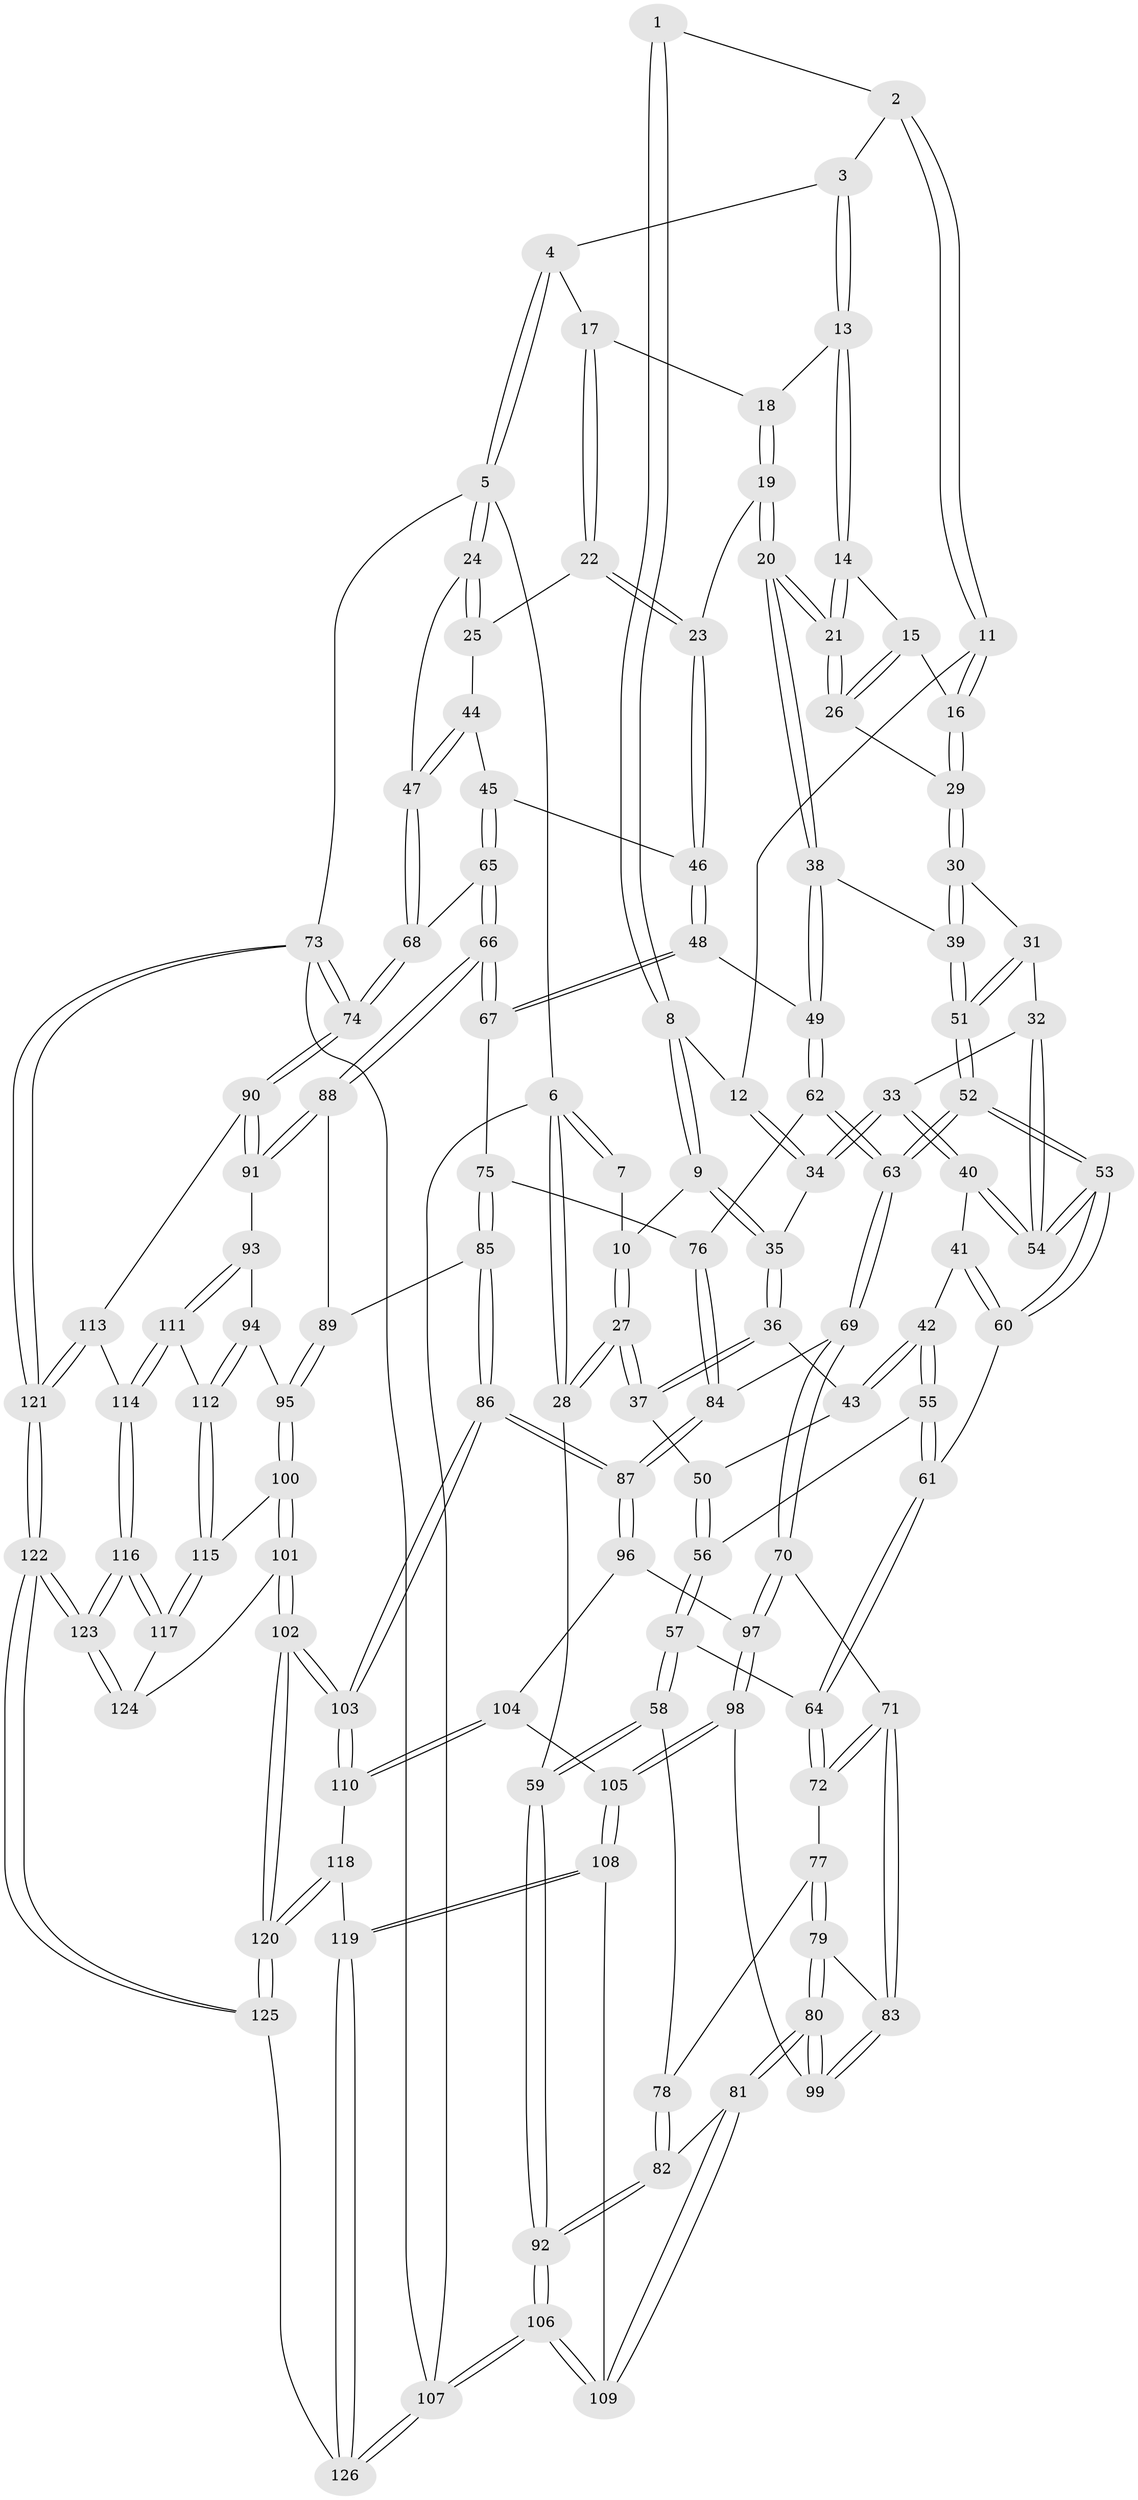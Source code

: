 // Generated by graph-tools (version 1.1) at 2025/03/03/09/25 03:03:13]
// undirected, 126 vertices, 312 edges
graph export_dot {
graph [start="1"]
  node [color=gray90,style=filled];
  1 [pos="+0.2982629977132719+0"];
  2 [pos="+0.3002710025105164+0"];
  3 [pos="+0.5296556040859519+0"];
  4 [pos="+0.9818284751748658+0"];
  5 [pos="+1+0"];
  6 [pos="+0+0"];
  7 [pos="+0.05168930167750916+0"];
  8 [pos="+0.18377260814248356+0.1605307616680854"];
  9 [pos="+0.17469883412852621+0.17637887858113985"];
  10 [pos="+0.10425554751129242+0.10049098426869862"];
  11 [pos="+0.34420421317391786+0.06939930980009988"];
  12 [pos="+0.30276274843621+0.11321475770442303"];
  13 [pos="+0.5550426011474237+0"];
  14 [pos="+0.5602163418381569+0.003120054984776385"];
  15 [pos="+0.4825415802948571+0.09564462901173781"];
  16 [pos="+0.3633571743028829+0.10305215219758497"];
  17 [pos="+0.8767097233037091+0"];
  18 [pos="+0.7027721405353164+0.04965446844873445"];
  19 [pos="+0.6970096237650852+0.19548823154557057"];
  20 [pos="+0.6437674921704292+0.2118950227307161"];
  21 [pos="+0.6428281435813529+0.21045356595171721"];
  22 [pos="+0.8073993326693659+0.1570105688821252"];
  23 [pos="+0.7262584674762044+0.18940897992920505"];
  24 [pos="+1+0"];
  25 [pos="+0.8818541723523853+0.21130423590092065"];
  26 [pos="+0.46602715248620386+0.15084495361716593"];
  27 [pos="+0+0.24190069664369346"];
  28 [pos="+0+0.24181832695080396"];
  29 [pos="+0.391392855211315+0.18256810988381875"];
  30 [pos="+0.3808955802516987+0.25509669385460076"];
  31 [pos="+0.37976817708544064+0.25571237480805514"];
  32 [pos="+0.37525871935004174+0.25780521080470437"];
  33 [pos="+0.3496690134171162+0.2680157742685771"];
  34 [pos="+0.25990990337469344+0.20847425065869232"];
  35 [pos="+0.17492685493812718+0.18828591831134128"];
  36 [pos="+0.16604519860035033+0.19993624564872384"];
  37 [pos="+0+0.25317648329378395"];
  38 [pos="+0.6087331008585389+0.2917553895101931"];
  39 [pos="+0.5010607969424635+0.29890039236226656"];
  40 [pos="+0.33647549831802837+0.28629475346976524"];
  41 [pos="+0.2780506133455023+0.34536748321935407"];
  42 [pos="+0.25469557866683906+0.354480315370551"];
  43 [pos="+0.1772664461570303+0.2773733914417503"];
  44 [pos="+0.8903616533323365+0.22621392226585552"];
  45 [pos="+0.8886219799724682+0.3886854270851891"];
  46 [pos="+0.8422161376272107+0.3979474999394267"];
  47 [pos="+1+0.2980670906933307"];
  48 [pos="+0.7157142959663495+0.453623495003413"];
  49 [pos="+0.6179387348216242+0.3189430978935404"];
  50 [pos="+0.10132485864864085+0.3461779989571082"];
  51 [pos="+0.42654004697332687+0.447473977254144"];
  52 [pos="+0.41310798077575334+0.4825343092834026"];
  53 [pos="+0.41128230047666964+0.48091545271283154"];
  54 [pos="+0.4111189021668562+0.48040000380942394"];
  55 [pos="+0.21249532627404769+0.41363888726725095"];
  56 [pos="+0.11762124370280352+0.38258409676091915"];
  57 [pos="+0.04599445297272008+0.474516498745029"];
  58 [pos="+0+0.5321480088638676"];
  59 [pos="+0+0.5434808929316068"];
  60 [pos="+0.36615090715310816+0.45513094735364257"];
  61 [pos="+0.21696777173437104+0.4611726877246459"];
  62 [pos="+0.4648730842771071+0.5283620360893386"];
  63 [pos="+0.4314421536853675+0.530678449805838"];
  64 [pos="+0.20643606731673728+0.5144556029450852"];
  65 [pos="+0.9677289836599827+0.4317737282537579"];
  66 [pos="+0.7999058626052747+0.618803976899773"];
  67 [pos="+0.7033323325561479+0.535846766832035"];
  68 [pos="+1+0.4770718576839046"];
  69 [pos="+0.39262153044680254+0.5817298265406827"];
  70 [pos="+0.353746309983068+0.6178548052734445"];
  71 [pos="+0.3364582711894615+0.6153667523144019"];
  72 [pos="+0.21541196268687718+0.5474098838149016"];
  73 [pos="+1+1"];
  74 [pos="+1+0.7385360714092145"];
  75 [pos="+0.6805870941218966+0.5487186909643785"];
  76 [pos="+0.5790516853823033+0.5647514432403901"];
  77 [pos="+0.16562494689310037+0.5886086129584023"];
  78 [pos="+0.14511211420576228+0.5921093109308709"];
  79 [pos="+0.16667383905911243+0.6417395702541243"];
  80 [pos="+0.09177511921453034+0.7622182884699725"];
  81 [pos="+0.06853155454306391+0.773185536169978"];
  82 [pos="+0.013531662172973332+0.7609328577290285"];
  83 [pos="+0.2180879569660063+0.7089324528511121"];
  84 [pos="+0.5452467638225689+0.6949777837112041"];
  85 [pos="+0.6366056123617334+0.7239356239345891"];
  86 [pos="+0.5902682003745926+0.8185905219476193"];
  87 [pos="+0.5538538501831974+0.7684663440188425"];
  88 [pos="+0.8031506584885744+0.623832180789327"];
  89 [pos="+0.7516041292824899+0.6855997358905106"];
  90 [pos="+1+0.7443903898301657"];
  91 [pos="+0.9346263342133252+0.7278171334610959"];
  92 [pos="+0+0.749889935806191"];
  93 [pos="+0.8950189754252902+0.7577348118665047"];
  94 [pos="+0.7986804876497475+0.7940464499467568"];
  95 [pos="+0.693720112427673+0.8112283450112473"];
  96 [pos="+0.3748621934073419+0.6920539641426872"];
  97 [pos="+0.3698360329110344+0.6819217236120377"];
  98 [pos="+0.24533447011728046+0.7815951451747097"];
  99 [pos="+0.20341960929077238+0.7377135987420484"];
  100 [pos="+0.6246073883529922+0.846381770664395"];
  101 [pos="+0.616019856274173+0.8482474465479427"];
  102 [pos="+0.6105225882278068+0.8476525317390207"];
  103 [pos="+0.5926001320764622+0.8281474408447721"];
  104 [pos="+0.3692471759381807+0.7749364298863167"];
  105 [pos="+0.26640168896908994+0.8530749123328545"];
  106 [pos="+0+1"];
  107 [pos="+0+1"];
  108 [pos="+0.24471033498803868+0.9310690569024799"];
  109 [pos="+0.1809912658633018+0.9080828460218051"];
  110 [pos="+0.4326584827209846+0.8607663986744288"];
  111 [pos="+0.8357725287621904+0.8842799014851904"];
  112 [pos="+0.7867702619974526+0.8904024676172436"];
  113 [pos="+0.9135168749721895+0.9273426188090936"];
  114 [pos="+0.8511073113574774+0.9311580306093891"];
  115 [pos="+0.7741634314706007+0.8976730714232349"];
  116 [pos="+0.8110833743387963+0.9851932797672658"];
  117 [pos="+0.7922946054519914+0.961639526654278"];
  118 [pos="+0.4047902580630197+0.8988216840415612"];
  119 [pos="+0.26175118022422794+0.9563583636435524"];
  120 [pos="+0.5303555571237647+1"];
  121 [pos="+0.8875628553625381+1"];
  122 [pos="+0.8324230938967193+1"];
  123 [pos="+0.8182105265383207+1"];
  124 [pos="+0.6895421661506022+0.9352482604183621"];
  125 [pos="+0.5200783448223152+1"];
  126 [pos="+0.28973701489660736+1"];
  1 -- 2;
  1 -- 8;
  1 -- 8;
  2 -- 3;
  2 -- 11;
  2 -- 11;
  3 -- 4;
  3 -- 13;
  3 -- 13;
  4 -- 5;
  4 -- 5;
  4 -- 17;
  5 -- 6;
  5 -- 24;
  5 -- 24;
  5 -- 73;
  6 -- 7;
  6 -- 7;
  6 -- 28;
  6 -- 28;
  6 -- 107;
  7 -- 10;
  8 -- 9;
  8 -- 9;
  8 -- 12;
  9 -- 10;
  9 -- 35;
  9 -- 35;
  10 -- 27;
  10 -- 27;
  11 -- 12;
  11 -- 16;
  11 -- 16;
  12 -- 34;
  12 -- 34;
  13 -- 14;
  13 -- 14;
  13 -- 18;
  14 -- 15;
  14 -- 21;
  14 -- 21;
  15 -- 16;
  15 -- 26;
  15 -- 26;
  16 -- 29;
  16 -- 29;
  17 -- 18;
  17 -- 22;
  17 -- 22;
  18 -- 19;
  18 -- 19;
  19 -- 20;
  19 -- 20;
  19 -- 23;
  20 -- 21;
  20 -- 21;
  20 -- 38;
  20 -- 38;
  21 -- 26;
  21 -- 26;
  22 -- 23;
  22 -- 23;
  22 -- 25;
  23 -- 46;
  23 -- 46;
  24 -- 25;
  24 -- 25;
  24 -- 47;
  25 -- 44;
  26 -- 29;
  27 -- 28;
  27 -- 28;
  27 -- 37;
  27 -- 37;
  28 -- 59;
  29 -- 30;
  29 -- 30;
  30 -- 31;
  30 -- 39;
  30 -- 39;
  31 -- 32;
  31 -- 51;
  31 -- 51;
  32 -- 33;
  32 -- 54;
  32 -- 54;
  33 -- 34;
  33 -- 34;
  33 -- 40;
  33 -- 40;
  34 -- 35;
  35 -- 36;
  35 -- 36;
  36 -- 37;
  36 -- 37;
  36 -- 43;
  37 -- 50;
  38 -- 39;
  38 -- 49;
  38 -- 49;
  39 -- 51;
  39 -- 51;
  40 -- 41;
  40 -- 54;
  40 -- 54;
  41 -- 42;
  41 -- 60;
  41 -- 60;
  42 -- 43;
  42 -- 43;
  42 -- 55;
  42 -- 55;
  43 -- 50;
  44 -- 45;
  44 -- 47;
  44 -- 47;
  45 -- 46;
  45 -- 65;
  45 -- 65;
  46 -- 48;
  46 -- 48;
  47 -- 68;
  47 -- 68;
  48 -- 49;
  48 -- 67;
  48 -- 67;
  49 -- 62;
  49 -- 62;
  50 -- 56;
  50 -- 56;
  51 -- 52;
  51 -- 52;
  52 -- 53;
  52 -- 53;
  52 -- 63;
  52 -- 63;
  53 -- 54;
  53 -- 54;
  53 -- 60;
  53 -- 60;
  55 -- 56;
  55 -- 61;
  55 -- 61;
  56 -- 57;
  56 -- 57;
  57 -- 58;
  57 -- 58;
  57 -- 64;
  58 -- 59;
  58 -- 59;
  58 -- 78;
  59 -- 92;
  59 -- 92;
  60 -- 61;
  61 -- 64;
  61 -- 64;
  62 -- 63;
  62 -- 63;
  62 -- 76;
  63 -- 69;
  63 -- 69;
  64 -- 72;
  64 -- 72;
  65 -- 66;
  65 -- 66;
  65 -- 68;
  66 -- 67;
  66 -- 67;
  66 -- 88;
  66 -- 88;
  67 -- 75;
  68 -- 74;
  68 -- 74;
  69 -- 70;
  69 -- 70;
  69 -- 84;
  70 -- 71;
  70 -- 97;
  70 -- 97;
  71 -- 72;
  71 -- 72;
  71 -- 83;
  71 -- 83;
  72 -- 77;
  73 -- 74;
  73 -- 74;
  73 -- 121;
  73 -- 121;
  73 -- 107;
  74 -- 90;
  74 -- 90;
  75 -- 76;
  75 -- 85;
  75 -- 85;
  76 -- 84;
  76 -- 84;
  77 -- 78;
  77 -- 79;
  77 -- 79;
  78 -- 82;
  78 -- 82;
  79 -- 80;
  79 -- 80;
  79 -- 83;
  80 -- 81;
  80 -- 81;
  80 -- 99;
  80 -- 99;
  81 -- 82;
  81 -- 109;
  81 -- 109;
  82 -- 92;
  82 -- 92;
  83 -- 99;
  83 -- 99;
  84 -- 87;
  84 -- 87;
  85 -- 86;
  85 -- 86;
  85 -- 89;
  86 -- 87;
  86 -- 87;
  86 -- 103;
  86 -- 103;
  87 -- 96;
  87 -- 96;
  88 -- 89;
  88 -- 91;
  88 -- 91;
  89 -- 95;
  89 -- 95;
  90 -- 91;
  90 -- 91;
  90 -- 113;
  91 -- 93;
  92 -- 106;
  92 -- 106;
  93 -- 94;
  93 -- 111;
  93 -- 111;
  94 -- 95;
  94 -- 112;
  94 -- 112;
  95 -- 100;
  95 -- 100;
  96 -- 97;
  96 -- 104;
  97 -- 98;
  97 -- 98;
  98 -- 99;
  98 -- 105;
  98 -- 105;
  100 -- 101;
  100 -- 101;
  100 -- 115;
  101 -- 102;
  101 -- 102;
  101 -- 124;
  102 -- 103;
  102 -- 103;
  102 -- 120;
  102 -- 120;
  103 -- 110;
  103 -- 110;
  104 -- 105;
  104 -- 110;
  104 -- 110;
  105 -- 108;
  105 -- 108;
  106 -- 107;
  106 -- 107;
  106 -- 109;
  106 -- 109;
  107 -- 126;
  107 -- 126;
  108 -- 109;
  108 -- 119;
  108 -- 119;
  110 -- 118;
  111 -- 112;
  111 -- 114;
  111 -- 114;
  112 -- 115;
  112 -- 115;
  113 -- 114;
  113 -- 121;
  113 -- 121;
  114 -- 116;
  114 -- 116;
  115 -- 117;
  115 -- 117;
  116 -- 117;
  116 -- 117;
  116 -- 123;
  116 -- 123;
  117 -- 124;
  118 -- 119;
  118 -- 120;
  118 -- 120;
  119 -- 126;
  119 -- 126;
  120 -- 125;
  120 -- 125;
  121 -- 122;
  121 -- 122;
  122 -- 123;
  122 -- 123;
  122 -- 125;
  122 -- 125;
  123 -- 124;
  123 -- 124;
  125 -- 126;
}
